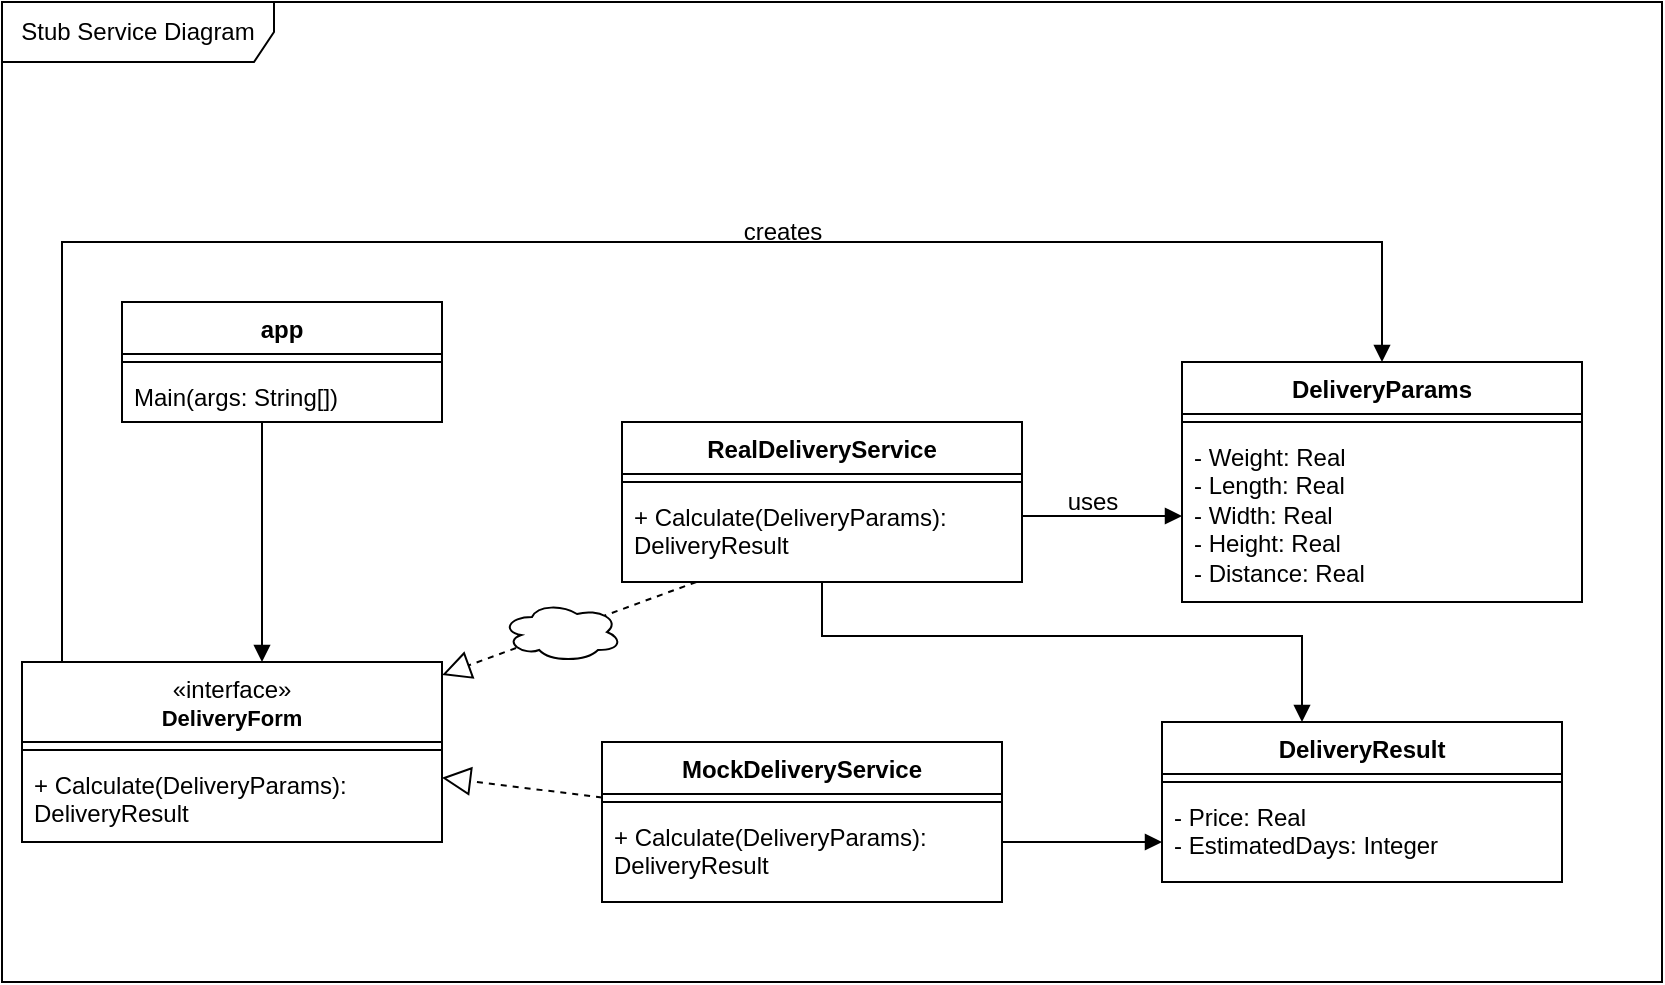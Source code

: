 <mxfile version="27.0.3">
  <diagram name="Страница — 1" id="uZEuh6ZAjfSUJEJG3X5m">
    <mxGraphModel dx="1961" dy="489" grid="1" gridSize="10" guides="1" tooltips="1" connect="1" arrows="1" fold="1" page="1" pageScale="1" pageWidth="827" pageHeight="1169" math="0" shadow="0">
      <root>
        <mxCell id="0" />
        <mxCell id="1" parent="0" />
        <mxCell id="ysDDO8IDNmc0_oCZxNwf-1" value="app" style="swimlane;fontStyle=1;align=center;verticalAlign=top;childLayout=stackLayout;horizontal=1;startSize=26;horizontalStack=0;resizeParent=1;resizeParentMax=0;resizeLast=0;collapsible=1;marginBottom=0;whiteSpace=wrap;html=1;" parent="1" vertex="1">
          <mxGeometry x="-260" y="150" width="160" height="60" as="geometry" />
        </mxCell>
        <mxCell id="ysDDO8IDNmc0_oCZxNwf-3" value="" style="line;strokeWidth=1;fillColor=none;align=left;verticalAlign=middle;spacingTop=-1;spacingLeft=3;spacingRight=3;rotatable=0;labelPosition=right;points=[];portConstraint=eastwest;strokeColor=inherit;" parent="ysDDO8IDNmc0_oCZxNwf-1" vertex="1">
          <mxGeometry y="26" width="160" height="8" as="geometry" />
        </mxCell>
        <mxCell id="ysDDO8IDNmc0_oCZxNwf-4" value="Main(args: String[])" style="text;strokeColor=none;fillColor=none;align=left;verticalAlign=top;spacingLeft=4;spacingRight=4;overflow=hidden;rotatable=0;points=[[0,0.5],[1,0.5]];portConstraint=eastwest;whiteSpace=wrap;html=1;" parent="ysDDO8IDNmc0_oCZxNwf-1" vertex="1">
          <mxGeometry y="34" width="160" height="26" as="geometry" />
        </mxCell>
        <mxCell id="ysDDO8IDNmc0_oCZxNwf-6" value="RealDeliveryService" style="swimlane;fontStyle=1;align=center;verticalAlign=top;childLayout=stackLayout;horizontal=1;startSize=26;horizontalStack=0;resizeParent=1;resizeParentMax=0;resizeLast=0;collapsible=1;marginBottom=0;whiteSpace=wrap;html=1;" parent="1" vertex="1">
          <mxGeometry x="-10" y="210" width="200" height="80" as="geometry" />
        </mxCell>
        <mxCell id="ysDDO8IDNmc0_oCZxNwf-8" value="" style="line;strokeWidth=1;fillColor=none;align=left;verticalAlign=middle;spacingTop=-1;spacingLeft=3;spacingRight=3;rotatable=0;labelPosition=right;points=[];portConstraint=eastwest;strokeColor=inherit;" parent="ysDDO8IDNmc0_oCZxNwf-6" vertex="1">
          <mxGeometry y="26" width="200" height="8" as="geometry" />
        </mxCell>
        <mxCell id="ysDDO8IDNmc0_oCZxNwf-9" value="+ Calculate(DeliveryParams): DeliveryResult" style="text;strokeColor=none;fillColor=none;align=left;verticalAlign=top;spacingLeft=4;spacingRight=4;overflow=hidden;rotatable=0;points=[[0,0.5],[1,0.5]];portConstraint=eastwest;whiteSpace=wrap;html=1;" parent="ysDDO8IDNmc0_oCZxNwf-6" vertex="1">
          <mxGeometry y="34" width="200" height="46" as="geometry" />
        </mxCell>
        <mxCell id="ysDDO8IDNmc0_oCZxNwf-10" value="MockDeliveryService" style="swimlane;fontStyle=1;align=center;verticalAlign=top;childLayout=stackLayout;horizontal=1;startSize=26;horizontalStack=0;resizeParent=1;resizeParentMax=0;resizeLast=0;collapsible=1;marginBottom=0;whiteSpace=wrap;html=1;" parent="1" vertex="1">
          <mxGeometry x="-20" y="370" width="200" height="80" as="geometry" />
        </mxCell>
        <mxCell id="ysDDO8IDNmc0_oCZxNwf-11" value="" style="line;strokeWidth=1;fillColor=none;align=left;verticalAlign=middle;spacingTop=-1;spacingLeft=3;spacingRight=3;rotatable=0;labelPosition=right;points=[];portConstraint=eastwest;strokeColor=inherit;" parent="ysDDO8IDNmc0_oCZxNwf-10" vertex="1">
          <mxGeometry y="26" width="200" height="8" as="geometry" />
        </mxCell>
        <mxCell id="ysDDO8IDNmc0_oCZxNwf-12" value="+ Calculate(DeliveryParams): DeliveryResult" style="text;strokeColor=none;fillColor=none;align=left;verticalAlign=top;spacingLeft=4;spacingRight=4;overflow=hidden;rotatable=0;points=[[0,0.5],[1,0.5]];portConstraint=eastwest;whiteSpace=wrap;html=1;" parent="ysDDO8IDNmc0_oCZxNwf-10" vertex="1">
          <mxGeometry y="34" width="200" height="46" as="geometry" />
        </mxCell>
        <mxCell id="ysDDO8IDNmc0_oCZxNwf-13" value="DeliveryResult" style="swimlane;fontStyle=1;align=center;verticalAlign=top;childLayout=stackLayout;horizontal=1;startSize=26;horizontalStack=0;resizeParent=1;resizeParentMax=0;resizeLast=0;collapsible=1;marginBottom=0;whiteSpace=wrap;html=1;" parent="1" vertex="1">
          <mxGeometry x="260" y="360" width="200" height="80" as="geometry" />
        </mxCell>
        <mxCell id="ysDDO8IDNmc0_oCZxNwf-14" value="" style="line;strokeWidth=1;fillColor=none;align=left;verticalAlign=middle;spacingTop=-1;spacingLeft=3;spacingRight=3;rotatable=0;labelPosition=right;points=[];portConstraint=eastwest;strokeColor=inherit;" parent="ysDDO8IDNmc0_oCZxNwf-13" vertex="1">
          <mxGeometry y="26" width="200" height="8" as="geometry" />
        </mxCell>
        <mxCell id="ysDDO8IDNmc0_oCZxNwf-15" value="- Price: Real&lt;div&gt;- EstimatedDays: Integer&lt;/div&gt;" style="text;strokeColor=none;fillColor=none;align=left;verticalAlign=top;spacingLeft=4;spacingRight=4;overflow=hidden;rotatable=0;points=[[0,0.5],[1,0.5]];portConstraint=eastwest;whiteSpace=wrap;html=1;" parent="ysDDO8IDNmc0_oCZxNwf-13" vertex="1">
          <mxGeometry y="34" width="200" height="46" as="geometry" />
        </mxCell>
        <mxCell id="ysDDO8IDNmc0_oCZxNwf-16" value="DeliveryParams" style="swimlane;fontStyle=1;align=center;verticalAlign=top;childLayout=stackLayout;horizontal=1;startSize=26;horizontalStack=0;resizeParent=1;resizeParentMax=0;resizeLast=0;collapsible=1;marginBottom=0;whiteSpace=wrap;html=1;" parent="1" vertex="1">
          <mxGeometry x="270" y="180" width="200" height="120" as="geometry" />
        </mxCell>
        <mxCell id="ysDDO8IDNmc0_oCZxNwf-17" value="" style="line;strokeWidth=1;fillColor=none;align=left;verticalAlign=middle;spacingTop=-1;spacingLeft=3;spacingRight=3;rotatable=0;labelPosition=right;points=[];portConstraint=eastwest;strokeColor=inherit;" parent="ysDDO8IDNmc0_oCZxNwf-16" vertex="1">
          <mxGeometry y="26" width="200" height="8" as="geometry" />
        </mxCell>
        <mxCell id="ysDDO8IDNmc0_oCZxNwf-18" value="- Weight: Real&lt;div&gt;- Length: Real&lt;/div&gt;&lt;div&gt;- Width: Real&lt;/div&gt;&lt;div&gt;- Height: Real&lt;/div&gt;&lt;div&gt;- Distance: Real&lt;/div&gt;" style="text;strokeColor=none;fillColor=none;align=left;verticalAlign=top;spacingLeft=4;spacingRight=4;overflow=hidden;rotatable=0;points=[[0,0.5],[1,0.5]];portConstraint=eastwest;whiteSpace=wrap;html=1;" parent="ysDDO8IDNmc0_oCZxNwf-16" vertex="1">
          <mxGeometry y="34" width="200" height="86" as="geometry" />
        </mxCell>
        <mxCell id="ysDDO8IDNmc0_oCZxNwf-19" value="" style="endArrow=block;endFill=1;html=1;edgeStyle=orthogonalEdgeStyle;align=left;verticalAlign=top;rounded=0;" parent="1" source="ysDDO8IDNmc0_oCZxNwf-9" target="ysDDO8IDNmc0_oCZxNwf-18" edge="1">
          <mxGeometry x="-1" relative="1" as="geometry">
            <mxPoint x="414" y="140" as="sourcePoint" />
            <mxPoint x="574" y="140" as="targetPoint" />
            <Array as="points">
              <mxPoint x="230" y="257" />
              <mxPoint x="230" y="257" />
            </Array>
          </mxGeometry>
        </mxCell>
        <mxCell id="ysDDO8IDNmc0_oCZxNwf-23" value="" style="endArrow=block;endFill=1;html=1;edgeStyle=orthogonalEdgeStyle;align=left;verticalAlign=top;rounded=0;" parent="1" source="G271oW7RxHgTf4Z2-x3A-5" target="ysDDO8IDNmc0_oCZxNwf-16" edge="1">
          <mxGeometry x="-1" relative="1" as="geometry">
            <mxPoint x="-50.0" y="150" as="sourcePoint" />
            <mxPoint x="280.0" y="193" as="targetPoint" />
            <Array as="points">
              <mxPoint x="-290" y="120" />
              <mxPoint x="370" y="120" />
            </Array>
          </mxGeometry>
        </mxCell>
        <mxCell id="ysDDO8IDNmc0_oCZxNwf-24" value="" style="endArrow=block;endFill=1;html=1;edgeStyle=orthogonalEdgeStyle;align=left;verticalAlign=top;rounded=0;" parent="1" source="ysDDO8IDNmc0_oCZxNwf-1" target="G271oW7RxHgTf4Z2-x3A-5" edge="1">
          <mxGeometry x="-1" relative="1" as="geometry">
            <mxPoint x="-147.5" y="184" as="sourcePoint" />
            <mxPoint x="-147" y="320" as="targetPoint" />
            <Array as="points">
              <mxPoint x="-190" y="270" />
              <mxPoint x="-190" y="270" />
            </Array>
          </mxGeometry>
        </mxCell>
        <mxCell id="ysDDO8IDNmc0_oCZxNwf-25" value="" style="endArrow=block;endFill=1;html=1;edgeStyle=orthogonalEdgeStyle;align=left;verticalAlign=top;rounded=0;" parent="1" source="ysDDO8IDNmc0_oCZxNwf-9" target="ysDDO8IDNmc0_oCZxNwf-13" edge="1">
          <mxGeometry x="-1" relative="1" as="geometry">
            <mxPoint x="444" y="170" as="sourcePoint" />
            <mxPoint x="604" y="170" as="targetPoint" />
            <Array as="points">
              <mxPoint x="330" y="317" />
            </Array>
          </mxGeometry>
        </mxCell>
        <mxCell id="ysDDO8IDNmc0_oCZxNwf-27" value="" style="endArrow=block;endFill=1;html=1;edgeStyle=orthogonalEdgeStyle;align=left;verticalAlign=top;rounded=0;" parent="1" source="ysDDO8IDNmc0_oCZxNwf-12" target="ysDDO8IDNmc0_oCZxNwf-15" edge="1">
          <mxGeometry x="-1" relative="1" as="geometry">
            <mxPoint x="454" y="180" as="sourcePoint" />
            <mxPoint x="614" y="180" as="targetPoint" />
            <Array as="points">
              <mxPoint x="220" y="420" />
              <mxPoint x="220" y="420" />
            </Array>
          </mxGeometry>
        </mxCell>
        <mxCell id="ysDDO8IDNmc0_oCZxNwf-28" value="" style="endArrow=block;dashed=1;endFill=0;endSize=12;html=1;rounded=0;" parent="1" source="ysDDO8IDNmc0_oCZxNwf-9" target="G271oW7RxHgTf4Z2-x3A-5" edge="1">
          <mxGeometry width="160" relative="1" as="geometry">
            <mxPoint x="220" y="290" as="sourcePoint" />
            <mxPoint x="-110" y="328" as="targetPoint" />
          </mxGeometry>
        </mxCell>
        <mxCell id="ysDDO8IDNmc0_oCZxNwf-30" value="" style="endArrow=block;dashed=1;endFill=0;endSize=12;html=1;rounded=0;" parent="1" source="ysDDO8IDNmc0_oCZxNwf-10" target="G271oW7RxHgTf4Z2-x3A-5" edge="1">
          <mxGeometry width="160" relative="1" as="geometry">
            <mxPoint x="412" y="270" as="sourcePoint" />
            <mxPoint x="-110" y="359.592" as="targetPoint" />
          </mxGeometry>
        </mxCell>
        <mxCell id="ysDDO8IDNmc0_oCZxNwf-31" value="creates" style="text;html=1;align=center;verticalAlign=middle;resizable=0;points=[];autosize=1;strokeColor=none;fillColor=none;" parent="1" vertex="1">
          <mxGeometry x="40" y="100" width="60" height="30" as="geometry" />
        </mxCell>
        <mxCell id="ysDDO8IDNmc0_oCZxNwf-32" value="uses" style="text;html=1;align=center;verticalAlign=middle;resizable=0;points=[];autosize=1;strokeColor=none;fillColor=none;" parent="1" vertex="1">
          <mxGeometry x="200" y="235" width="50" height="30" as="geometry" />
        </mxCell>
        <mxCell id="ysDDO8IDNmc0_oCZxNwf-37" value="Stub Service Diagram" style="shape=umlFrame;whiteSpace=wrap;html=1;pointerEvents=0;width=136;height=30;" parent="1" vertex="1">
          <mxGeometry x="-320" width="830" height="490" as="geometry" />
        </mxCell>
        <mxCell id="G271oW7RxHgTf4Z2-x3A-2" value="" style="ellipse;shape=cloud;whiteSpace=wrap;html=1;" parent="1" vertex="1">
          <mxGeometry x="-70" y="300" width="60" height="30" as="geometry" />
        </mxCell>
        <mxCell id="G271oW7RxHgTf4Z2-x3A-5" value="&lt;span style=&quot;font-weight: 400;&quot;&gt;«interface»&lt;/span&gt;&lt;br style=&quot;font-weight: 400;&quot;&gt;&lt;span style=&quot;font-size: 11px;&quot;&gt;DeliveryForm&lt;/span&gt;" style="swimlane;fontStyle=1;align=center;verticalAlign=top;childLayout=stackLayout;horizontal=1;startSize=40;horizontalStack=0;resizeParent=1;resizeParentMax=0;resizeLast=0;collapsible=1;marginBottom=0;whiteSpace=wrap;html=1;" parent="1" vertex="1">
          <mxGeometry x="-310" y="330" width="210" height="90" as="geometry" />
        </mxCell>
        <mxCell id="G271oW7RxHgTf4Z2-x3A-7" value="" style="line;strokeWidth=1;fillColor=none;align=left;verticalAlign=middle;spacingTop=-1;spacingLeft=3;spacingRight=3;rotatable=0;labelPosition=right;points=[];portConstraint=eastwest;strokeColor=inherit;" parent="G271oW7RxHgTf4Z2-x3A-5" vertex="1">
          <mxGeometry y="40" width="210" height="8" as="geometry" />
        </mxCell>
        <mxCell id="G271oW7RxHgTf4Z2-x3A-8" value="+ Calculate(DeliveryParams): DeliveryResult" style="text;strokeColor=none;fillColor=none;align=left;verticalAlign=top;spacingLeft=4;spacingRight=4;overflow=hidden;rotatable=0;points=[[0,0.5],[1,0.5]];portConstraint=eastwest;whiteSpace=wrap;html=1;" parent="G271oW7RxHgTf4Z2-x3A-5" vertex="1">
          <mxGeometry y="48" width="210" height="42" as="geometry" />
        </mxCell>
      </root>
    </mxGraphModel>
  </diagram>
</mxfile>
